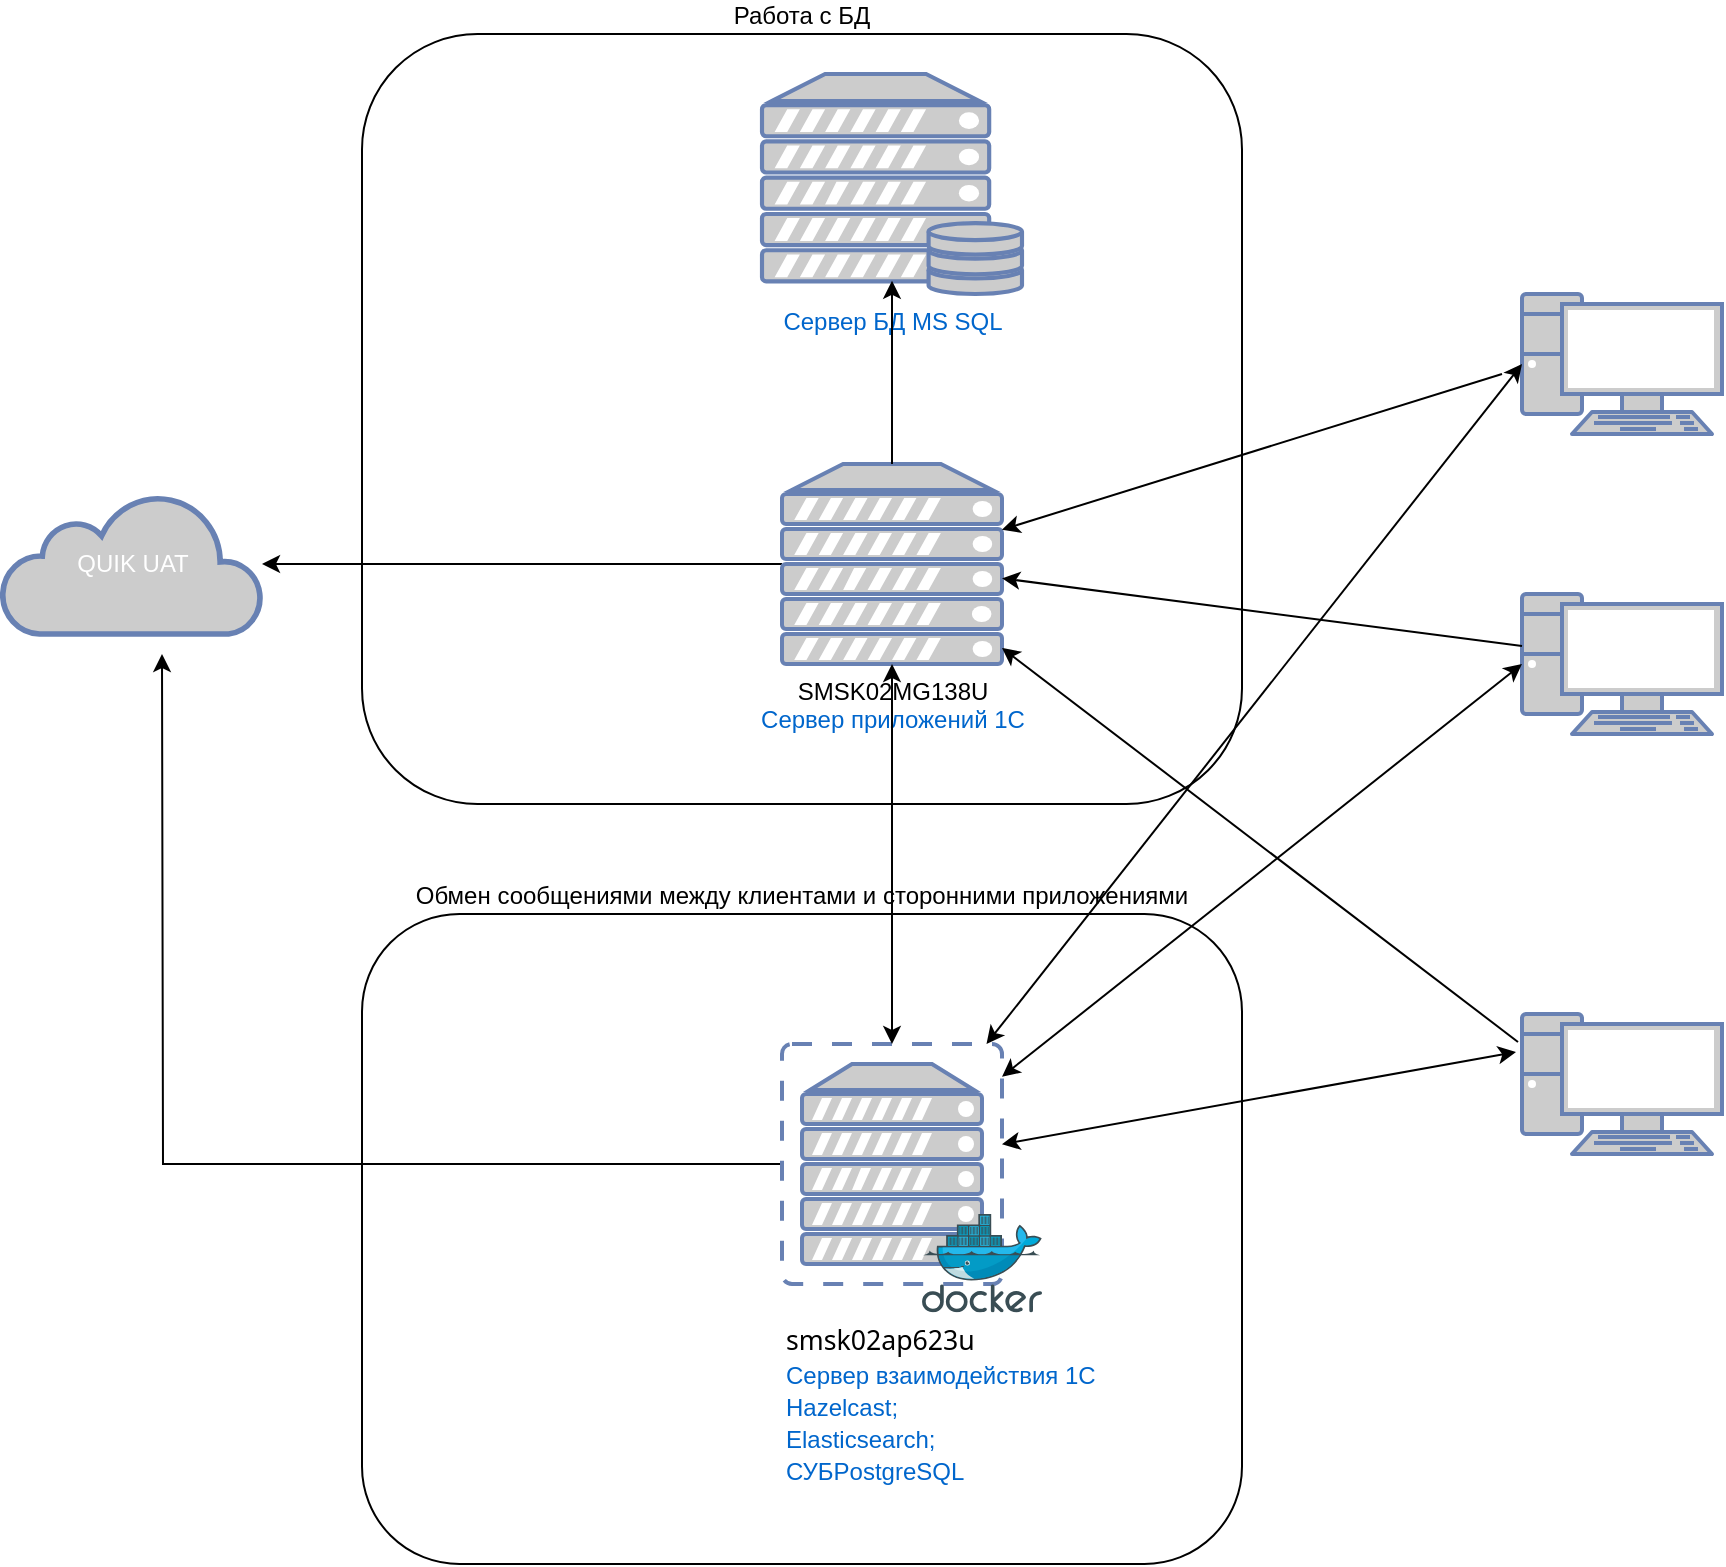 <mxfile version="24.4.5" type="github">
  <diagram name="Page-1" id="bfe91b75-5d2c-26a0-9c1d-138518896778">
    <mxGraphModel dx="1272" dy="1641" grid="1" gridSize="10" guides="1" tooltips="1" connect="1" arrows="1" fold="1" page="1" pageScale="1" pageWidth="1100" pageHeight="850" background="none" math="0" shadow="0">
      <root>
        <mxCell id="0" />
        <mxCell id="1" parent="0" />
        <mxCell id="sLNg0OkUtY8-LLzGpT6A-28" value="Обмен сообщениями между клиентами и сторонними приложениями" style="rounded=1;whiteSpace=wrap;html=1;labelPosition=center;verticalLabelPosition=top;align=center;verticalAlign=bottom;" vertex="1" parent="1">
          <mxGeometry x="240" y="-370" width="440" height="325" as="geometry" />
        </mxCell>
        <mxCell id="sLNg0OkUtY8-LLzGpT6A-27" value="Рабо&lt;span style=&quot;background-color: initial;&quot;&gt;та с БД&lt;/span&gt;" style="rounded=1;whiteSpace=wrap;html=1;labelPosition=center;verticalLabelPosition=top;align=center;verticalAlign=bottom;" vertex="1" parent="1">
          <mxGeometry x="240" y="-810" width="440" height="385" as="geometry" />
        </mxCell>
        <mxCell id="7c3789c024ecab99-1" value="" style="fontColor=#0066CC;verticalAlign=top;verticalLabelPosition=bottom;labelPosition=center;align=center;html=1;fillColor=#CCCCCC;strokeColor=#6881B3;gradientColor=none;gradientDirection=north;strokeWidth=2;shape=mxgraph.networks.pc;rounded=0;shadow=0;comic=0;" parent="1" vertex="1">
          <mxGeometry x="820.0" y="-320" width="100" height="70" as="geometry" />
        </mxCell>
        <mxCell id="7c3789c024ecab99-2" value="" style="fontColor=#0066CC;verticalAlign=top;verticalLabelPosition=bottom;labelPosition=center;align=center;html=1;fillColor=#CCCCCC;strokeColor=#6881B3;gradientColor=none;gradientDirection=north;strokeWidth=2;shape=mxgraph.networks.pc;rounded=0;shadow=0;comic=0;" parent="1" vertex="1">
          <mxGeometry x="820.0" y="-530" width="100" height="70" as="geometry" />
        </mxCell>
        <mxCell id="7c3789c024ecab99-3" value="" style="fontColor=#0066CC;verticalAlign=top;verticalLabelPosition=bottom;labelPosition=center;align=center;html=1;fillColor=#CCCCCC;strokeColor=#6881B3;gradientColor=none;gradientDirection=north;strokeWidth=2;shape=mxgraph.networks.pc;rounded=0;shadow=0;comic=0;" parent="1" vertex="1">
          <mxGeometry x="820.0" y="-680" width="100" height="70" as="geometry" />
        </mxCell>
        <mxCell id="sLNg0OkUtY8-LLzGpT6A-31" style="edgeStyle=orthogonalEdgeStyle;rounded=0;orthogonalLoop=1;jettySize=auto;html=1;exitX=0;exitY=0.5;exitDx=0;exitDy=0;exitPerimeter=0;" edge="1" parent="1" source="sLNg0OkUtY8-LLzGpT6A-1">
          <mxGeometry relative="1" as="geometry">
            <mxPoint x="140" y="-500" as="targetPoint" />
          </mxGeometry>
        </mxCell>
        <mxCell id="sLNg0OkUtY8-LLzGpT6A-1" value="&lt;pre style=&quot;text-indent: -18pt; contain: content;&quot;&gt;&lt;div style=&quot;page: WordSection1; color: rgb(0, 0, 0); font-size: medium; text-indent: 0px; white-space: normal;&quot; class=&quot;WordSection1&quot;&gt;&lt;p style=&quot;margin: 0cm 0cm 0.0pt; line-height: normal; font-size: 11pt; font-family: Calibri, sans-serif;&quot; class=&quot;MsoNormal&quot;&gt;&lt;span style=&quot;font-size: 10pt; font-family: &amp;quot;Segoe UI&amp;quot;, sans-serif;&quot;&gt;smsk02ap623u&lt;/span&gt;&lt;/p&gt;&lt;p style=&quot;margin: 0cm 0cm 0.0pt; line-height: normal; font-size: 11pt; font-family: Calibri, sans-serif;&quot; class=&quot;MsoNormal&quot;&gt;&lt;span style=&quot;background-color: initial; font-size: 12px; font-family: Helvetica; text-indent: -18pt; color: rgb(0, 102, 204); text-wrap: nowrap;&quot;&gt;Сервер взаимодействия 1С&lt;/span&gt;&lt;/p&gt;&lt;p style=&quot;margin: 0cm 0cm 0.0pt; line-height: normal; font-size: 11pt; font-family: Calibri, sans-serif;&quot; class=&quot;MsoNormal&quot;&gt;&lt;span style=&quot;font-size: 12px; font-family: Helvetica; text-indent: -18pt; background-color: initial; color: rgb(0, 102, 204); text-wrap: nowrap;&quot;&gt;Hazelcast;&lt;/span&gt;&lt;/p&gt;&lt;p style=&quot;margin: 0cm 0cm 0.0pt; line-height: normal; font-size: 11pt; font-family: Calibri, sans-serif;&quot; class=&quot;MsoNormal&quot;&gt;&lt;span style=&quot;background-color: initial; text-indent: -18pt; font-size: 12px; font-family: Helvetica; color: rgb(0, 102, 204); text-wrap: nowrap;&quot;&gt;Elasticsearch;&lt;/span&gt;&lt;/p&gt;&lt;p style=&quot;margin: 0cm 0cm 0.0pt; line-height: normal; font-size: 11pt; font-family: Calibri, sans-serif;&quot; class=&quot;MsoNormal&quot;&gt;&lt;span style=&quot;background-color: initial; font-size: 12px; font-family: Helvetica; text-indent: -18pt; color: rgb(0, 102, 204); text-wrap: nowrap;&quot;&gt;СУБPostgreSQL&amp;nbsp;&lt;/span&gt;&lt;/p&gt;&lt;/div&gt;&lt;/pre&gt;" style="fontColor=#0066CC;verticalAlign=top;verticalLabelPosition=bottom;labelPosition=center;align=left;html=1;outlineConnect=0;fillColor=#CCCCCC;strokeColor=#6881B3;gradientColor=none;gradientDirection=north;strokeWidth=2;shape=mxgraph.networks.virtual_server;" vertex="1" parent="1">
          <mxGeometry x="450" y="-305" width="110" height="120" as="geometry" />
        </mxCell>
        <mxCell id="sLNg0OkUtY8-LLzGpT6A-2" value="" style="image;sketch=0;aspect=fixed;html=1;points=[];align=center;fontSize=12;image=img/lib/mscae/Docker.svg;" vertex="1" parent="1">
          <mxGeometry x="520" y="-220" width="60" height="49.2" as="geometry" />
        </mxCell>
        <mxCell id="sLNg0OkUtY8-LLzGpT6A-33" style="edgeStyle=orthogonalEdgeStyle;rounded=0;orthogonalLoop=1;jettySize=auto;html=1;" edge="1" parent="1" source="sLNg0OkUtY8-LLzGpT6A-3" target="sLNg0OkUtY8-LLzGpT6A-5">
          <mxGeometry relative="1" as="geometry" />
        </mxCell>
        <mxCell id="sLNg0OkUtY8-LLzGpT6A-3" value="&lt;div&gt;&lt;font color=&quot;#000000&quot;&gt;SMSK02MG138U&lt;/font&gt;&lt;br&gt;&lt;/div&gt;Сервер приложений 1С" style="fontColor=#0066CC;verticalAlign=top;verticalLabelPosition=bottom;labelPosition=center;align=center;html=1;outlineConnect=0;fillColor=#CCCCCC;strokeColor=#6881B3;gradientColor=none;gradientDirection=north;strokeWidth=2;shape=mxgraph.networks.server;" vertex="1" parent="1">
          <mxGeometry x="450" y="-595" width="110" height="100" as="geometry" />
        </mxCell>
        <mxCell id="sLNg0OkUtY8-LLzGpT6A-5" value="QUIK UAT" style="html=1;outlineConnect=0;fillColor=#CCCCCC;strokeColor=#6881B3;gradientColor=none;gradientDirection=north;strokeWidth=2;shape=mxgraph.networks.cloud;fontColor=#ffffff;" vertex="1" parent="1">
          <mxGeometry x="60" y="-580" width="130" height="70" as="geometry" />
        </mxCell>
        <mxCell id="sLNg0OkUtY8-LLzGpT6A-18" value="" style="endArrow=classic;startArrow=classic;html=1;rounded=0;entryX=-0.03;entryY=0.271;entryDx=0;entryDy=0;entryPerimeter=0;" edge="1" parent="1" source="sLNg0OkUtY8-LLzGpT6A-1" target="7c3789c024ecab99-1">
          <mxGeometry width="50" height="50" relative="1" as="geometry">
            <mxPoint x="570" y="-225" as="sourcePoint" />
            <mxPoint x="750" y="-325" as="targetPoint" />
          </mxGeometry>
        </mxCell>
        <mxCell id="sLNg0OkUtY8-LLzGpT6A-19" value="" style="endArrow=classic;startArrow=classic;html=1;rounded=0;entryX=0;entryY=0.5;entryDx=0;entryDy=0;entryPerimeter=0;" edge="1" parent="1" source="sLNg0OkUtY8-LLzGpT6A-1" target="7c3789c024ecab99-2">
          <mxGeometry width="50" height="50" relative="1" as="geometry">
            <mxPoint x="570" y="-225" as="sourcePoint" />
            <mxPoint x="620" y="-275" as="targetPoint" />
          </mxGeometry>
        </mxCell>
        <mxCell id="sLNg0OkUtY8-LLzGpT6A-21" value="" style="endArrow=classic;startArrow=classic;html=1;rounded=0;entryX=0;entryY=0.5;entryDx=0;entryDy=0;entryPerimeter=0;" edge="1" parent="1" source="sLNg0OkUtY8-LLzGpT6A-1" target="7c3789c024ecab99-3">
          <mxGeometry width="50" height="50" relative="1" as="geometry">
            <mxPoint x="570" y="-225" as="sourcePoint" />
            <mxPoint x="620" y="-275" as="targetPoint" />
          </mxGeometry>
        </mxCell>
        <mxCell id="sLNg0OkUtY8-LLzGpT6A-24" value="" style="endArrow=classic;startArrow=classic;html=1;rounded=0;exitX=0.5;exitY=0;exitDx=0;exitDy=0;exitPerimeter=0;" edge="1" parent="1" source="sLNg0OkUtY8-LLzGpT6A-1" target="sLNg0OkUtY8-LLzGpT6A-3">
          <mxGeometry width="50" height="50" relative="1" as="geometry">
            <mxPoint x="570" y="-225" as="sourcePoint" />
            <mxPoint x="620" y="-275" as="targetPoint" />
          </mxGeometry>
        </mxCell>
        <mxCell id="sLNg0OkUtY8-LLzGpT6A-25" value="Сервер БД MS SQL" style="fontColor=#0066CC;verticalAlign=top;verticalLabelPosition=bottom;labelPosition=center;align=center;html=1;outlineConnect=0;fillColor=#CCCCCC;strokeColor=#6881B3;gradientColor=none;gradientDirection=north;strokeWidth=2;shape=mxgraph.networks.server_storage;" vertex="1" parent="1">
          <mxGeometry x="440" y="-790" width="130" height="110" as="geometry" />
        </mxCell>
        <mxCell id="sLNg0OkUtY8-LLzGpT6A-29" value="" style="endArrow=classic;html=1;rounded=0;entryX=0.5;entryY=0.94;entryDx=0;entryDy=0;entryPerimeter=0;exitX=0.5;exitY=0;exitDx=0;exitDy=0;exitPerimeter=0;" edge="1" parent="1" source="sLNg0OkUtY8-LLzGpT6A-3" target="sLNg0OkUtY8-LLzGpT6A-25">
          <mxGeometry width="50" height="50" relative="1" as="geometry">
            <mxPoint x="480" y="-410" as="sourcePoint" />
            <mxPoint x="530" y="-460" as="targetPoint" />
          </mxGeometry>
        </mxCell>
        <mxCell id="sLNg0OkUtY8-LLzGpT6A-30" value="" style="endArrow=classic;html=1;rounded=0;exitX=-0.02;exitY=0.2;exitDx=0;exitDy=0;exitPerimeter=0;" edge="1" parent="1" source="7c3789c024ecab99-1" target="sLNg0OkUtY8-LLzGpT6A-3">
          <mxGeometry width="50" height="50" relative="1" as="geometry">
            <mxPoint x="480" y="-410" as="sourcePoint" />
            <mxPoint x="530" y="-460" as="targetPoint" />
          </mxGeometry>
        </mxCell>
        <mxCell id="sLNg0OkUtY8-LLzGpT6A-32" value="" style="endArrow=classic;html=1;rounded=0;exitX=0;exitY=0.371;exitDx=0;exitDy=0;exitPerimeter=0;" edge="1" parent="1" source="7c3789c024ecab99-2" target="sLNg0OkUtY8-LLzGpT6A-3">
          <mxGeometry width="50" height="50" relative="1" as="geometry">
            <mxPoint x="480" y="-410" as="sourcePoint" />
            <mxPoint x="530" y="-460" as="targetPoint" />
          </mxGeometry>
        </mxCell>
        <mxCell id="sLNg0OkUtY8-LLzGpT6A-35" value="" style="endArrow=classic;html=1;rounded=0;" edge="1" parent="1" target="sLNg0OkUtY8-LLzGpT6A-3">
          <mxGeometry width="50" height="50" relative="1" as="geometry">
            <mxPoint x="810" y="-640" as="sourcePoint" />
            <mxPoint x="530" y="-460" as="targetPoint" />
          </mxGeometry>
        </mxCell>
      </root>
    </mxGraphModel>
  </diagram>
</mxfile>
